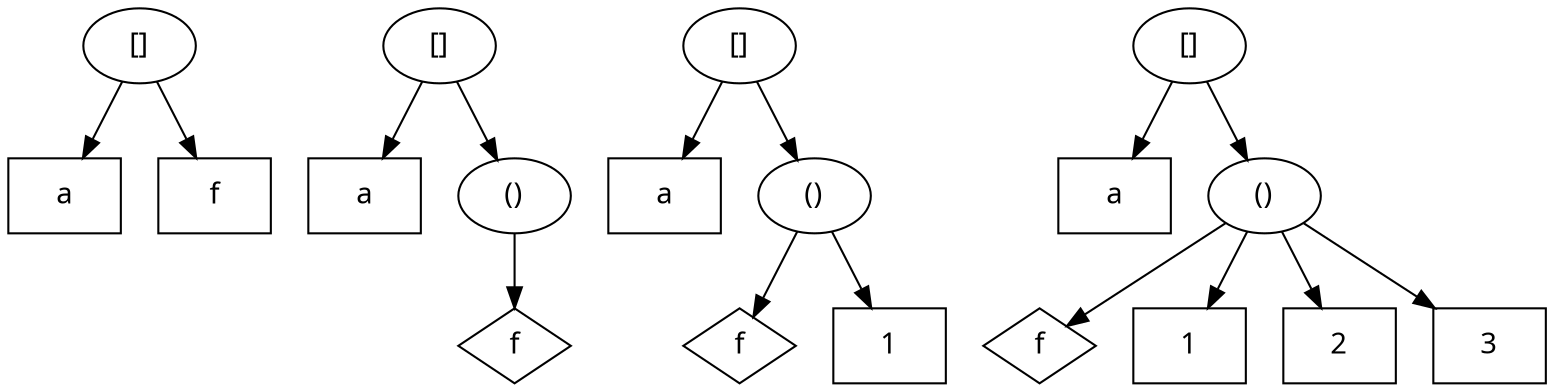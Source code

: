 digraph G {
	node [label="\N"];
	graph [bb="0,0,738,180"];
	{
		graph [bb=""];
		0 [label="[]", fontname=Verdana, shape=ellipse, pos="81,162", width="0.75", height="0.5"];
		1 [label=a, fontname=Verdana, shape=box, pos="27,90", width="0.75", height="0.5"];
		2 [label=f, fontname=Verdana, shape=box, pos="99,90", width="0.75", height="0.5"];
		0 -> 1 [pos="e,40.532,108.04 68.747,145.66 62.248,137 54.106,126.14 46.742,116.32"];
		0 -> 2 [pos="e,94.477,108.09 85.449,144.2 87.425,136.3 89.797,126.81 92.001,118"];
	}
	{
		graph [bb=""];
		3 [label="[]", fontname=Verdana, shape=ellipse, pos="189,162", width="0.75", height="0.5"];
		4 [label=a, fontname=Verdana, shape=box, pos="171,90", width="0.75", height="0.5"];
		5 [label="()", fontname=Verdana, shape=ellipse, pos="243,90", width="0.75", height="0.5"];
		6 [label=f, fontname=Verdana, shape=diamond, pos="243,18", width="0.75", height="0.5"];
		3 -> 4 [pos="e,175.52,108.09 184.55,144.2 182.58,136.3 180.2,126.81 178,118"];
		3 -> 5 [pos="e,230.8,106.27 201.25,145.66 208.16,136.46 216.92,124.78 224.63,114.5"];
		5 -> 6 [pos="e,243,36.413 243,71.831 243,64.131 243,54.974 243,46.417"];
	}
	{
		graph [bb=""];
		7 [label="[]", fontname=Verdana, shape=ellipse, pos="351,162", width="0.75", height="0.5"];
		8 [label=a, fontname=Verdana, shape=box, pos="315,90", width="0.75", height="0.5"];
		9 [label="()", fontname=Verdana, shape=ellipse, pos="387,90", width="0.75", height="0.5"];
		10 [label=f, fontname=Verdana, shape=diamond, pos="351,18", width="0.75", height="0.5"];
		11 [label=1, fontname=Verdana, shape=box, pos="423,18", width="0.75", height="0.5"];
		7 -> 8 [pos="e,324.01,108.02 342.29,144.57 338.18,136.35 333.18,126.36 328.59,117.18"];
		7 -> 9 [pos="e,378.37,107.27 359.71,144.57 363.96,136.08 369.15,125.69 373.87,116.27"];
		9 -> 10 [pos="e,357.95,31.898 378.29,72.571 373.55,63.109 367.65,51.291 362.54,41.074"];
		9 -> 11 [pos="e,413.99,36.021 395.71,72.571 399.82,64.354 404.82,54.361 409.41,45.182"];
	}
	{
		graph [bb=""];
		12 [label="[]", fontname=Verdana, shape=ellipse, pos="567,162", width="0.75", height="0.5"];
		13 [label=a, fontname=Verdana, shape=box, pos="531,90", width="0.75", height="0.5"];
		14 [label="()", fontname=Verdana, shape=ellipse, pos="603,90", width="0.75", height="0.5"];
		15 [label=f, fontname=Verdana, shape=diamond, pos="495,18", width="0.75", height="0.5"];
		16 [label=1, fontname=Verdana, shape=box, pos="567,18", width="0.75", height="0.5"];
		17 [label=2, fontname=Verdana, shape=box, pos="639,18", width="0.75", height="0.5"];
		18 [label=3, fontname=Verdana, shape=box, pos="711,18", width="0.75", height="0.5"];
		12 -> 13 [pos="e,540.01,108.02 558.29,144.57 554.18,136.35 549.18,126.36 544.59,117.18"];
		12 -> 14 [pos="e,594.37,107.27 575.71,144.57 579.96,136.08 585.15,125.69 589.87,116.27"];
		14 -> 15 [pos="e,508.67,27.112 583.69,77.128 565.05,64.697 536.83,45.885 517.25,32.832"];
		14 -> 16 [pos="e,576.01,36.021 594.29,72.571 590.18,64.354 585.18,54.361 580.59,45.182"];
		14 -> 17 [pos="e,629.99,36.021 611.71,72.571 615.82,64.354 620.82,54.361 625.41,45.182"];
		14 -> 18 [pos="e,683.74,36.17 622.31,77.128 637.01,67.325 657.67,53.555 675.34,41.77"];
	}
}
